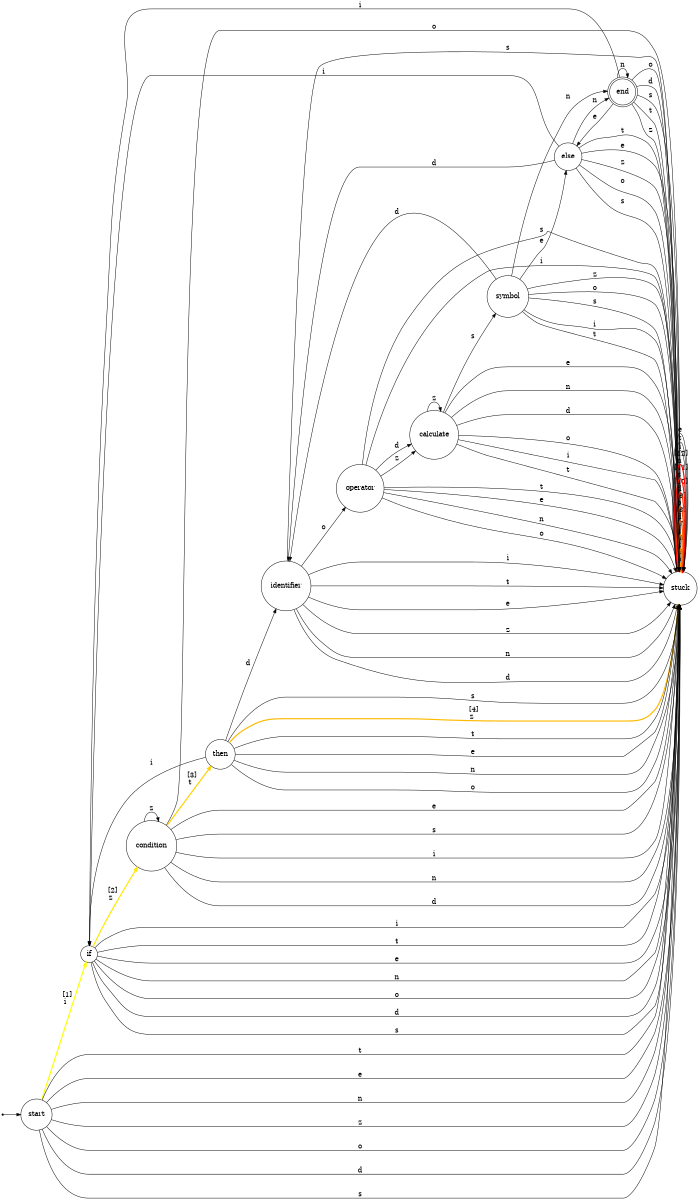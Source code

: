 digraph {
	ranksep=0.5 size="8, 8"
	rankdir=LR
	Initial [label="" fontsize=14.0 shape=point]
	calculate [fontsize=14.0 shape=circle]
	condition [fontsize=14.0 shape=circle]
	else [fontsize=14.0 shape=circle]
	end [fontsize=14.0 shape=doublecircle]
	identifier [fontsize=14.0 shape=circle]
	if [fontsize=14.0 shape=circle]
	operator [fontsize=14.0 shape=circle]
	start [fontsize=14.0 shape=circle]
	stuck [fontsize=14.0 shape=circle]
	symbol [fontsize=14.0 shape=circle]
	then [fontsize=14.0 shape=circle]
	Initial -> start [arrowsize=0.85]
	start -> if [label=" [1]
i " arrowsize=0.85 color="#ffff00" fontsize=14.0 penwidth=2.5]
	if -> condition [label=" [2]
z " arrowsize=0.85 color="#ffe800" fontsize=14.0 penwidth=2.5]
	condition -> then [label=" [3]
t " arrowsize=0.85 color="#ffd100" fontsize=14.0 penwidth=2.5]
	then -> stuck [label=" [4]
z " arrowsize=0.85 color="#ffb900" fontsize=14.0 penwidth=2.5]
	stuck -> stuck [label=" [5]
o " arrowsize=0.85 color="#ffa200" fontsize=14.0 penwidth=2.5]
	stuck -> stuck [label=" [6]
z " arrowsize=0.85 color="#ff8b00" fontsize=14.0 penwidth=2.5]
	stuck -> stuck [label=" [7]
s " arrowsize=0.85 color="#ff7400" fontsize=14.0 penwidth=2.5]
	stuck -> stuck [label=" [8]
d " arrowsize=0.85 color="#ff5d00" fontsize=14.0 penwidth=2.5]
	stuck -> stuck [label=" [9]
o " arrowsize=0.85 color="#ff4600" fontsize=14.0 penwidth=2.5]
	stuck -> stuck [label=" [10]
d " arrowsize=0.85 color="#ff2e00" fontsize=14.0 penwidth=2.5]
	stuck -> stuck [label=" [11]
s " arrowsize=0.85 color="#ff1700" fontsize=14.0 penwidth=2.5]
	stuck -> stuck [label=" [12]
n " arrowsize=0.85 color="#ff0000" fontsize=14.0 penwidth=2.5]
	start -> stuck [label=" t " arrowsize=0.85 fontsize=14.0]
	start -> stuck [label=" e " arrowsize=0.85 fontsize=14.0]
	start -> stuck [label=" n " arrowsize=0.85 fontsize=14.0]
	start -> stuck [label=" z " arrowsize=0.85 fontsize=14.0]
	start -> stuck [label=" o " arrowsize=0.85 fontsize=14.0]
	start -> stuck [label=" d " arrowsize=0.85 fontsize=14.0]
	start -> stuck [label=" s " arrowsize=0.85 fontsize=14.0]
	if -> stuck [label=" i " arrowsize=0.85 fontsize=14.0]
	if -> stuck [label=" t " arrowsize=0.85 fontsize=14.0]
	if -> stuck [label=" e " arrowsize=0.85 fontsize=14.0]
	if -> stuck [label=" n " arrowsize=0.85 fontsize=14.0]
	if -> stuck [label=" o " arrowsize=0.85 fontsize=14.0]
	if -> stuck [label=" d " arrowsize=0.85 fontsize=14.0]
	if -> stuck [label=" s " arrowsize=0.85 fontsize=14.0]
	then -> if [label=" i " arrowsize=0.85 fontsize=14.0]
	then -> stuck [label=" t " arrowsize=0.85 fontsize=14.0]
	then -> stuck [label=" e " arrowsize=0.85 fontsize=14.0]
	then -> stuck [label=" n " arrowsize=0.85 fontsize=14.0]
	then -> stuck [label=" o " arrowsize=0.85 fontsize=14.0]
	then -> identifier [label=" d " arrowsize=0.85 fontsize=14.0]
	then -> stuck [label=" s " arrowsize=0.85 fontsize=14.0]
	else -> if [label=" i " arrowsize=0.85 fontsize=14.0]
	else -> stuck [label=" t " arrowsize=0.85 fontsize=14.0]
	else -> stuck [label=" e " arrowsize=0.85 fontsize=14.0]
	else -> end [label=" n " arrowsize=0.85 fontsize=14.0]
	else -> stuck [label=" z " arrowsize=0.85 fontsize=14.0]
	else -> stuck [label=" o " arrowsize=0.85 fontsize=14.0]
	else -> identifier [label=" d " arrowsize=0.85 fontsize=14.0]
	else -> stuck [label=" s " arrowsize=0.85 fontsize=14.0]
	end -> if [label=" i " arrowsize=0.85 fontsize=14.0]
	end -> stuck [label=" t " arrowsize=0.85 fontsize=14.0]
	end -> else [label=" e " arrowsize=0.85 fontsize=14.0]
	end -> end [label=" n " arrowsize=0.85 fontsize=14.0]
	end -> stuck [label=" z " arrowsize=0.85 fontsize=14.0]
	end -> stuck [label=" o " arrowsize=0.85 fontsize=14.0]
	end -> stuck [label=" d " arrowsize=0.85 fontsize=14.0]
	end -> stuck [label=" s " arrowsize=0.85 fontsize=14.0]
	stuck -> stuck [label=" i " arrowsize=0.85 fontsize=14.0]
	stuck -> stuck [label=" t " arrowsize=0.85 fontsize=14.0]
	stuck -> stuck [label=" e " arrowsize=0.85 fontsize=14.0]
	condition -> stuck [label=" i " arrowsize=0.85 fontsize=14.0]
	condition -> condition [label=" z " arrowsize=0.85 fontsize=14.0]
	condition -> stuck [label=" e " arrowsize=0.85 fontsize=14.0]
	condition -> stuck [label=" n " arrowsize=0.85 fontsize=14.0]
	condition -> stuck [label=" o " arrowsize=0.85 fontsize=14.0]
	condition -> stuck [label=" d " arrowsize=0.85 fontsize=14.0]
	condition -> stuck [label=" s " arrowsize=0.85 fontsize=14.0]
	identifier -> stuck [label=" i " arrowsize=0.85 fontsize=14.0]
	identifier -> stuck [label=" t " arrowsize=0.85 fontsize=14.0]
	identifier -> stuck [label=" e " arrowsize=0.85 fontsize=14.0]
	identifier -> stuck [label=" n " arrowsize=0.85 fontsize=14.0]
	identifier -> stuck [label=" z " arrowsize=0.85 fontsize=14.0]
	identifier -> stuck [label=" d " arrowsize=0.85 fontsize=14.0]
	identifier -> operator [label=" o " arrowsize=0.85 fontsize=14.0]
	identifier -> stuck [label=" s " arrowsize=0.85 fontsize=14.0]
	operator -> stuck [label=" i " arrowsize=0.85 fontsize=14.0]
	operator -> stuck [label=" t " arrowsize=0.85 fontsize=14.0]
	operator -> stuck [label=" e " arrowsize=0.85 fontsize=14.0]
	operator -> stuck [label=" n " arrowsize=0.85 fontsize=14.0]
	operator -> calculate [label=" z " arrowsize=0.85 fontsize=14.0]
	operator -> calculate [label=" d " arrowsize=0.85 fontsize=14.0]
	operator -> stuck [label=" o " arrowsize=0.85 fontsize=14.0]
	operator -> stuck [label=" s " arrowsize=0.85 fontsize=14.0]
	calculate -> stuck [label=" i " arrowsize=0.85 fontsize=14.0]
	calculate -> stuck [label=" t " arrowsize=0.85 fontsize=14.0]
	calculate -> stuck [label=" e " arrowsize=0.85 fontsize=14.0]
	calculate -> stuck [label=" n " arrowsize=0.85 fontsize=14.0]
	calculate -> calculate [label=" z " arrowsize=0.85 fontsize=14.0]
	calculate -> stuck [label=" d " arrowsize=0.85 fontsize=14.0]
	calculate -> stuck [label=" o " arrowsize=0.85 fontsize=14.0]
	calculate -> symbol [label=" s " arrowsize=0.85 fontsize=14.0]
	symbol -> stuck [label=" i " arrowsize=0.85 fontsize=14.0]
	symbol -> stuck [label=" t " arrowsize=0.85 fontsize=14.0]
	symbol -> else [label=" e " arrowsize=0.85 fontsize=14.0]
	symbol -> end [label=" n " arrowsize=0.85 fontsize=14.0]
	symbol -> stuck [label=" z " arrowsize=0.85 fontsize=14.0]
	symbol -> identifier [label=" d " arrowsize=0.85 fontsize=14.0]
	symbol -> stuck [label=" o " arrowsize=0.85 fontsize=14.0]
	symbol -> stuck [label=" s " arrowsize=0.85 fontsize=14.0]
}
